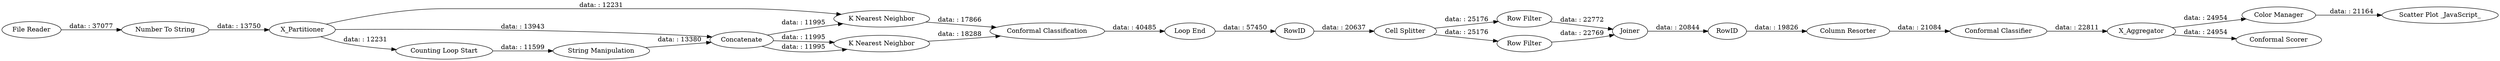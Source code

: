 digraph {
	"-6748668884375188486_96" [label="String Manipulation"]
	"-6748668884375188486_106" [label=RowID]
	"-6748668884375188486_99" [label="Loop End"]
	"-6748668884375188486_107" [label="Column Resorter"]
	"-6748668884375188486_48" [label="File Reader"]
	"-6748668884375188486_105" [label="Conformal Classifier"]
	"-6748668884375188486_102" [label="Cell Splitter"]
	"-6748668884375188486_98" [label="K Nearest Neighbor"]
	"-6748668884375188486_103" [label="Row Filter"]
	"-6748668884375188486_83" [label="Conformal Classification"]
	"-6748668884375188486_94" [label="K Nearest Neighbor"]
	"-6748668884375188486_57" [label="Number To String"]
	"-6748668884375188486_104" [label="Row Filter"]
	"-6748668884375188486_69" [label=X_Aggregator]
	"-6748668884375188486_109" [label="Color Manager"]
	"-6748668884375188486_101" [label=RowID]
	"-6748668884375188486_97" [label=Concatenate]
	"-6748668884375188486_87" [label="Conformal Scorer"]
	"-6748668884375188486_95" [label="Counting Loop Start"]
	"-6748668884375188486_108" [label="Scatter Plot _JavaScript_"]
	"-6748668884375188486_100" [label=Joiner]
	"-6748668884375188486_34" [label=X_Partitioner]
	"-6748668884375188486_105" -> "-6748668884375188486_69" [label="data: : 22811"]
	"-6748668884375188486_34" -> "-6748668884375188486_95" [label="data: : 12231"]
	"-6748668884375188486_69" -> "-6748668884375188486_109" [label="data: : 24954"]
	"-6748668884375188486_48" -> "-6748668884375188486_57" [label="data: : 37077"]
	"-6748668884375188486_98" -> "-6748668884375188486_83" [label="data: : 18288"]
	"-6748668884375188486_34" -> "-6748668884375188486_97" [label="data: : 13943"]
	"-6748668884375188486_103" -> "-6748668884375188486_100" [label="data: : 22772"]
	"-6748668884375188486_104" -> "-6748668884375188486_100" [label="data: : 22769"]
	"-6748668884375188486_102" -> "-6748668884375188486_103" [label="data: : 25176"]
	"-6748668884375188486_106" -> "-6748668884375188486_107" [label="data: : 19826"]
	"-6748668884375188486_97" -> "-6748668884375188486_98" [label="data: : 11995"]
	"-6748668884375188486_100" -> "-6748668884375188486_106" [label="data: : 20844"]
	"-6748668884375188486_94" -> "-6748668884375188486_83" [label="data: : 17866"]
	"-6748668884375188486_83" -> "-6748668884375188486_99" [label="data: : 40485"]
	"-6748668884375188486_69" -> "-6748668884375188486_87" [label="data: : 24954"]
	"-6748668884375188486_34" -> "-6748668884375188486_94" [label="data: : 12231"]
	"-6748668884375188486_57" -> "-6748668884375188486_34" [label="data: : 13750"]
	"-6748668884375188486_95" -> "-6748668884375188486_96" [label="data: : 11599"]
	"-6748668884375188486_107" -> "-6748668884375188486_105" [label="data: : 21084"]
	"-6748668884375188486_109" -> "-6748668884375188486_108" [label="data: : 21164"]
	"-6748668884375188486_97" -> "-6748668884375188486_98" [label="data: : 11995"]
	"-6748668884375188486_99" -> "-6748668884375188486_101" [label="data: : 57450"]
	"-6748668884375188486_101" -> "-6748668884375188486_102" [label="data: : 20637"]
	"-6748668884375188486_96" -> "-6748668884375188486_97" [label="data: : 13380"]
	"-6748668884375188486_97" -> "-6748668884375188486_94" [label="data: : 11995"]
	"-6748668884375188486_102" -> "-6748668884375188486_104" [label="data: : 25176"]
	rankdir=LR
}
